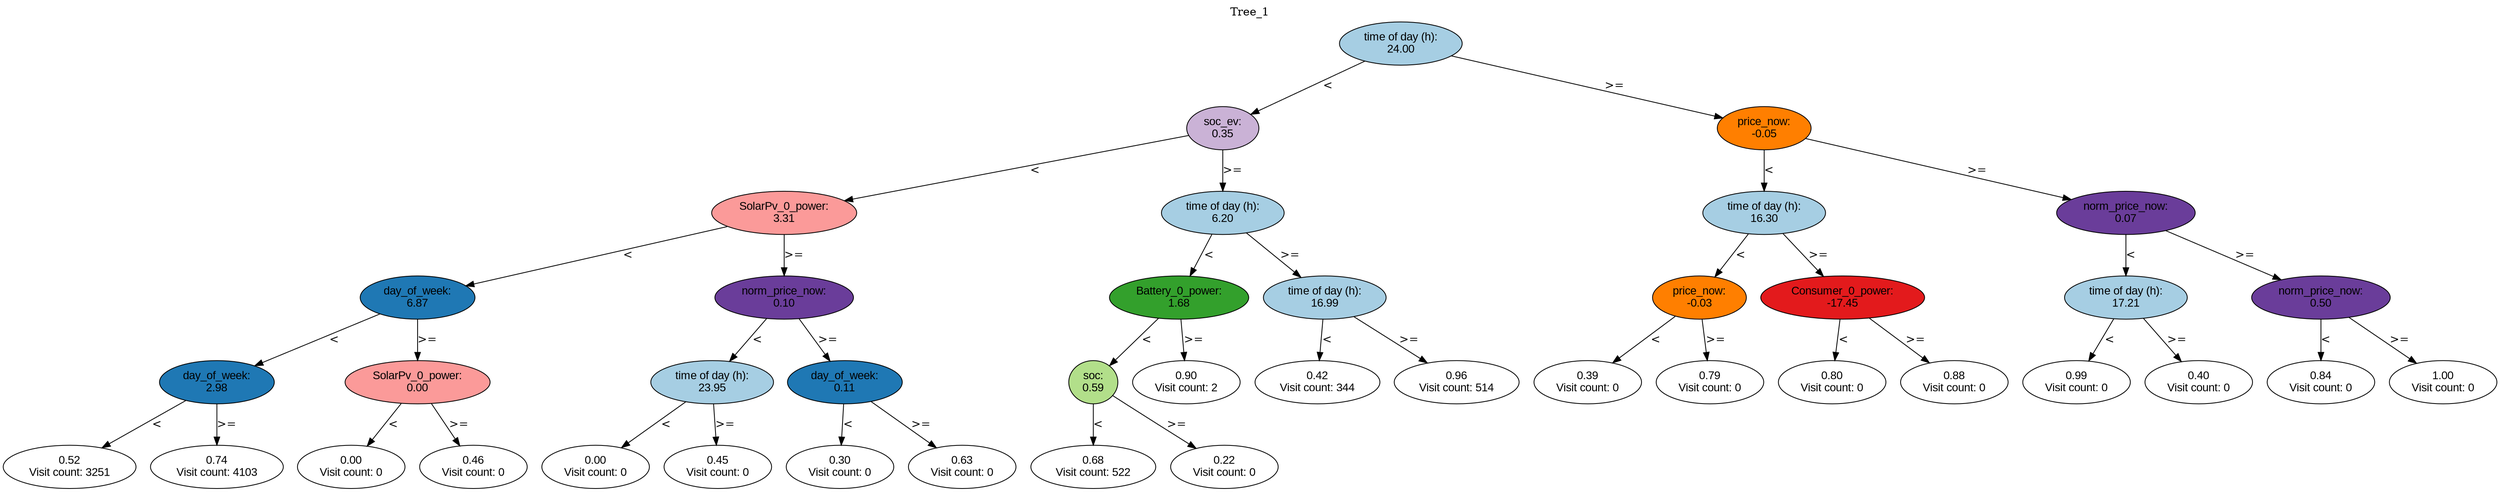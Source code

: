 digraph BST {
    node [fontname="Arial" style=filled colorscheme=paired12];
    0 [ label = "time of day (h):
24.00" fillcolor=1];
    1 [ label = "soc_ev:
0.35" fillcolor=9];
    2 [ label = "SolarPv_0_power:
3.31" fillcolor=5];
    3 [ label = "day_of_week:
6.87" fillcolor=2];
    4 [ label = "day_of_week:
2.98" fillcolor=2];
    5 [ label = "0.52
Visit count: 3251" fillcolor=white];
    6 [ label = "0.74
Visit count: 4103" fillcolor=white];
    7 [ label = "SolarPv_0_power:
0.00" fillcolor=5];
    8 [ label = "0.00
Visit count: 0" fillcolor=white];
    9 [ label = "0.46
Visit count: 0" fillcolor=white];
    10 [ label = "norm_price_now:
0.10" fillcolor=10];
    11 [ label = "time of day (h):
23.95" fillcolor=1];
    12 [ label = "0.00
Visit count: 0" fillcolor=white];
    13 [ label = "0.45
Visit count: 0" fillcolor=white];
    14 [ label = "day_of_week:
0.11" fillcolor=2];
    15 [ label = "0.30
Visit count: 0" fillcolor=white];
    16 [ label = "0.63
Visit count: 0" fillcolor=white];
    17 [ label = "time of day (h):
6.20" fillcolor=1];
    18 [ label = "Battery_0_power:
1.68" fillcolor=4];
    19 [ label = "soc:
0.59" fillcolor=3];
    20 [ label = "0.68
Visit count: 522" fillcolor=white];
    21 [ label = "0.22
Visit count: 0" fillcolor=white];
    22 [ label = "0.90
Visit count: 2" fillcolor=white];
    23 [ label = "time of day (h):
16.99" fillcolor=1];
    24 [ label = "0.42
Visit count: 344" fillcolor=white];
    25 [ label = "0.96
Visit count: 514" fillcolor=white];
    26 [ label = "price_now:
-0.05" fillcolor=8];
    27 [ label = "time of day (h):
16.30" fillcolor=1];
    28 [ label = "price_now:
-0.03" fillcolor=8];
    29 [ label = "0.39
Visit count: 0" fillcolor=white];
    30 [ label = "0.79
Visit count: 0" fillcolor=white];
    31 [ label = "Consumer_0_power:
-17.45" fillcolor=6];
    32 [ label = "0.80
Visit count: 0" fillcolor=white];
    33 [ label = "0.88
Visit count: 0" fillcolor=white];
    34 [ label = "norm_price_now:
0.07" fillcolor=10];
    35 [ label = "time of day (h):
17.21" fillcolor=1];
    36 [ label = "0.99
Visit count: 0" fillcolor=white];
    37 [ label = "0.40
Visit count: 0" fillcolor=white];
    38 [ label = "norm_price_now:
0.50" fillcolor=10];
    39 [ label = "0.84
Visit count: 0" fillcolor=white];
    40 [ label = "1.00
Visit count: 0" fillcolor=white];

    0  -> 1[ label = "<"];
    0  -> 26[ label = ">="];
    1  -> 2[ label = "<"];
    1  -> 17[ label = ">="];
    2  -> 3[ label = "<"];
    2  -> 10[ label = ">="];
    3  -> 4[ label = "<"];
    3  -> 7[ label = ">="];
    4  -> 5[ label = "<"];
    4  -> 6[ label = ">="];
    7  -> 8[ label = "<"];
    7  -> 9[ label = ">="];
    10  -> 11[ label = "<"];
    10  -> 14[ label = ">="];
    11  -> 12[ label = "<"];
    11  -> 13[ label = ">="];
    14  -> 15[ label = "<"];
    14  -> 16[ label = ">="];
    17  -> 18[ label = "<"];
    17  -> 23[ label = ">="];
    18  -> 19[ label = "<"];
    18  -> 22[ label = ">="];
    19  -> 20[ label = "<"];
    19  -> 21[ label = ">="];
    23  -> 24[ label = "<"];
    23  -> 25[ label = ">="];
    26  -> 27[ label = "<"];
    26  -> 34[ label = ">="];
    27  -> 28[ label = "<"];
    27  -> 31[ label = ">="];
    28  -> 29[ label = "<"];
    28  -> 30[ label = ">="];
    31  -> 32[ label = "<"];
    31  -> 33[ label = ">="];
    34  -> 35[ label = "<"];
    34  -> 38[ label = ">="];
    35  -> 36[ label = "<"];
    35  -> 37[ label = ">="];
    38  -> 39[ label = "<"];
    38  -> 40[ label = ">="];

    labelloc="t";
    label="Tree_1";
}